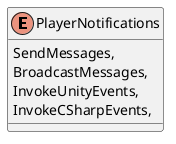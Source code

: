@startuml
enum PlayerNotifications {
    SendMessages,
    BroadcastMessages,
    InvokeUnityEvents,
    InvokeCSharpEvents,
}
@enduml
